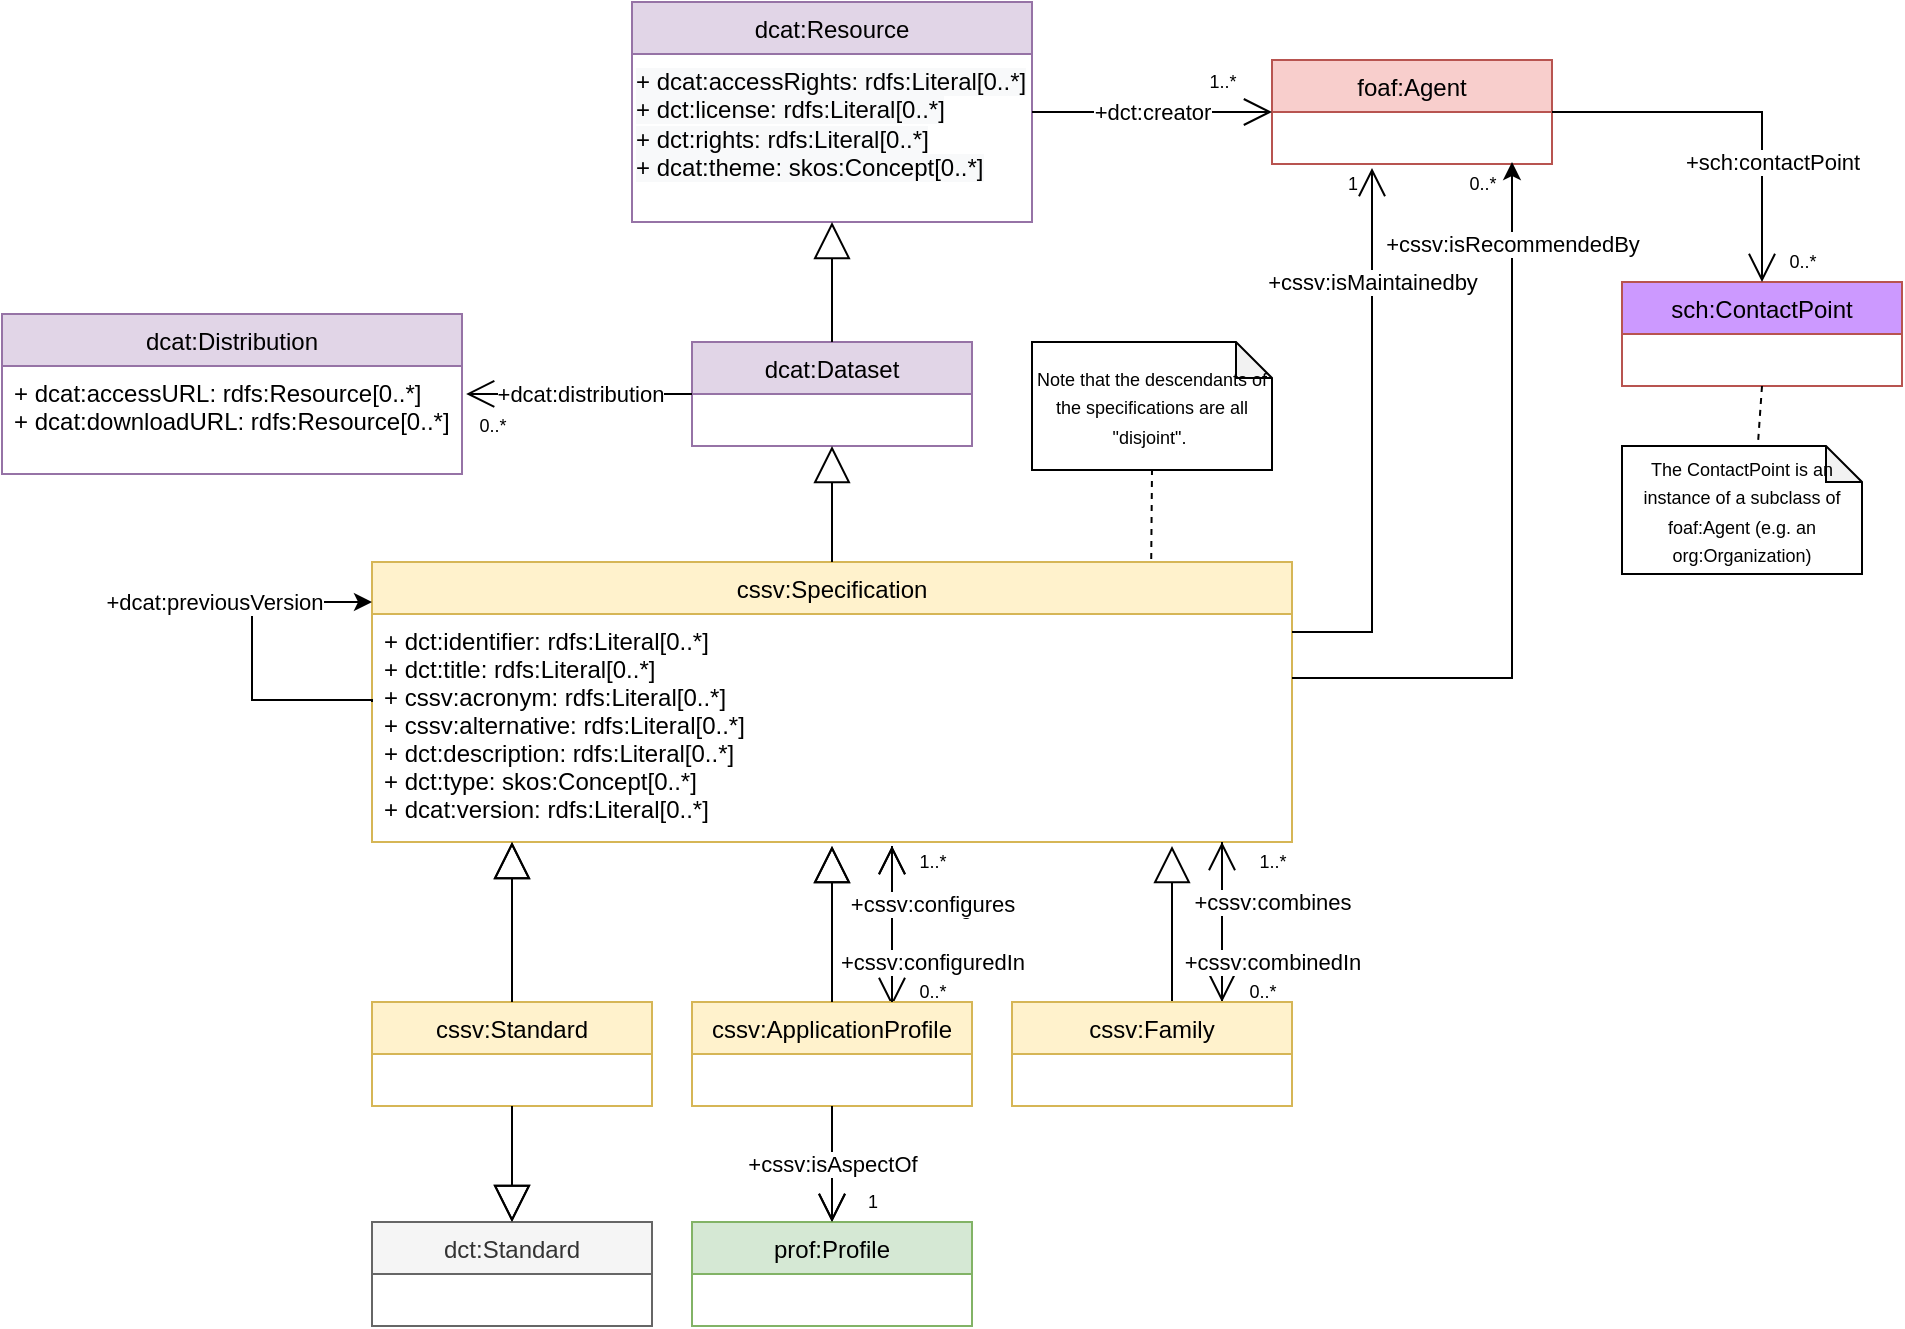 <mxfile version="24.8.6">
  <diagram id="C5RBs43oDa-KdzZeNtuy" name="Page-1">
    <mxGraphModel dx="1026" dy="465" grid="1" gridSize="10" guides="1" tooltips="1" connect="1" arrows="1" fold="1" page="1" pageScale="1" pageWidth="827" pageHeight="1169" math="0" shadow="0">
      <root>
        <mxCell id="WIyWlLk6GJQsqaUBKTNV-0" />
        <mxCell id="WIyWlLk6GJQsqaUBKTNV-1" parent="WIyWlLk6GJQsqaUBKTNV-0" />
        <mxCell id="UdIMouhTVzL43tvmOWur-40" value="" style="endArrow=open;endFill=1;endSize=12;html=1;rounded=0;entryX=0.75;entryY=0;entryDx=0;entryDy=0;" parent="WIyWlLk6GJQsqaUBKTNV-1" edge="1">
          <mxGeometry width="160" relative="1" as="geometry">
            <mxPoint x="450" y="492" as="sourcePoint" />
            <mxPoint x="450" y="572" as="targetPoint" />
          </mxGeometry>
        </mxCell>
        <mxCell id="UdIMouhTVzL43tvmOWur-0" value="dcat:Resource" style="swimlane;fontStyle=0;childLayout=stackLayout;horizontal=1;startSize=26;fillColor=#e1d5e7;horizontalStack=0;resizeParent=1;resizeParentMax=0;resizeLast=0;collapsible=1;marginBottom=0;strokeColor=#9673a6;" parent="WIyWlLk6GJQsqaUBKTNV-1" vertex="1">
          <mxGeometry x="320" y="70" width="200" height="110" as="geometry" />
        </mxCell>
        <mxCell id="ygrVH6Lryje_UR6HZxb2-6" value="&lt;span style=&quot;color: rgb(0 , 0 , 0) ; font-family: &amp;quot;helvetica&amp;quot; ; font-size: 12px ; font-style: normal ; font-weight: 400 ; letter-spacing: normal ; text-align: left ; text-indent: 0px ; text-transform: none ; word-spacing: 0px ; background-color: rgb(248 , 249 , 250) ; display: inline ; float: none&quot;&gt;+ dcat:accessRights: rdfs:Literal[0..*]&lt;br&gt;+ dct:license: rdfs:Literal[0..*]&lt;br&gt;+ dct:rights: rdfs:Literal[0..*]&lt;br&gt;&lt;/span&gt;&lt;div&gt;&lt;span style=&quot;color: rgb(0 , 0 , 0) ; font-family: &amp;quot;helvetica&amp;quot; ; font-size: 12px ; font-style: normal ; font-weight: 400 ; letter-spacing: normal ; text-align: left ; text-indent: 0px ; text-transform: none ; word-spacing: 0px ; background-color: rgb(248 , 249 , 250) ; display: inline ; float: none&quot;&gt;+ dcat:theme: skos:Concept[0..*]&lt;/span&gt;&lt;/div&gt;" style="text;whiteSpace=wrap;html=1;" parent="UdIMouhTVzL43tvmOWur-0" vertex="1">
          <mxGeometry y="26" width="200" height="84" as="geometry" />
        </mxCell>
        <mxCell id="UdIMouhTVzL43tvmOWur-4" value="cssv:Specification" style="swimlane;fontStyle=0;childLayout=stackLayout;horizontal=1;startSize=26;fillColor=#fff2cc;horizontalStack=0;resizeParent=1;resizeParentMax=0;resizeLast=0;collapsible=1;marginBottom=0;strokeColor=#d6b656;" parent="WIyWlLk6GJQsqaUBKTNV-1" vertex="1">
          <mxGeometry x="190" y="350" width="460" height="140" as="geometry" />
        </mxCell>
        <mxCell id="ygrVH6Lryje_UR6HZxb2-25" value="+ dct:identifier: rdfs:Literal[0..*]&#xa;+ dct:title: rdfs:Literal[0..*]&#xa;+ cssv:acronym: rdfs:Literal[0..*]&#xa;+ cssv:alternative: rdfs:Literal[0..*]&#xa;+ dct:description: rdfs:Literal[0..*]&#xa;+ dct:type: skos:Concept[0..*]&#xa;+ dcat:version: rdfs:Literal[0..*]" style="text;strokeColor=none;fillColor=none;align=left;verticalAlign=top;spacingLeft=4;spacingRight=4;overflow=hidden;rotatable=0;points=[[0,0.5],[1,0.5]];portConstraint=eastwest;" parent="UdIMouhTVzL43tvmOWur-4" vertex="1">
          <mxGeometry y="26" width="460" height="114" as="geometry" />
        </mxCell>
        <mxCell id="ecFZ8Fj7cq7FcdqalWB2-0" style="edgeStyle=orthogonalEdgeStyle;rounded=0;orthogonalLoop=1;jettySize=auto;html=1;exitX=0;exitY=0.386;exitDx=0;exitDy=0;exitPerimeter=0;" parent="UdIMouhTVzL43tvmOWur-4" source="ygrVH6Lryje_UR6HZxb2-25" edge="1">
          <mxGeometry relative="1" as="geometry">
            <Array as="points">
              <mxPoint y="69" />
              <mxPoint x="-60" y="69" />
              <mxPoint x="-60" y="20" />
              <mxPoint x="-10" y="20" />
              <mxPoint x="-10" y="20" />
            </Array>
            <mxPoint x="-20" y="69" as="sourcePoint" />
            <mxPoint y="20" as="targetPoint" />
          </mxGeometry>
        </mxCell>
        <mxCell id="ecFZ8Fj7cq7FcdqalWB2-1" value="+dcat:previousVersion" style="edgeLabel;html=1;align=center;verticalAlign=middle;resizable=0;points=[];" parent="ecFZ8Fj7cq7FcdqalWB2-0" vertex="1" connectable="0">
          <mxGeometry x="0.662" y="-1" relative="1" as="geometry">
            <mxPoint x="-51" y="-1" as="offset" />
          </mxGeometry>
        </mxCell>
        <mxCell id="UdIMouhTVzL43tvmOWur-7" value="dcat:Dataset" style="swimlane;fontStyle=0;childLayout=stackLayout;horizontal=1;startSize=26;fillColor=#e1d5e7;horizontalStack=0;resizeParent=1;resizeParentMax=0;resizeLast=0;collapsible=1;marginBottom=0;strokeColor=#9673a6;" parent="WIyWlLk6GJQsqaUBKTNV-1" vertex="1">
          <mxGeometry x="350" y="240" width="140" height="52" as="geometry" />
        </mxCell>
        <mxCell id="UdIMouhTVzL43tvmOWur-8" value="" style="endArrow=block;endSize=16;endFill=0;html=1;rounded=0;exitX=0.5;exitY=0;exitDx=0;exitDy=0;entryX=0.5;entryY=1;entryDx=0;entryDy=0;" parent="WIyWlLk6GJQsqaUBKTNV-1" source="UdIMouhTVzL43tvmOWur-4" target="UdIMouhTVzL43tvmOWur-7" edge="1">
          <mxGeometry width="160" relative="1" as="geometry">
            <mxPoint x="330" y="390" as="sourcePoint" />
            <mxPoint x="490" y="390" as="targetPoint" />
          </mxGeometry>
        </mxCell>
        <mxCell id="UdIMouhTVzL43tvmOWur-9" value="" style="endArrow=block;endSize=16;endFill=0;html=1;rounded=0;exitX=0.5;exitY=0;exitDx=0;exitDy=0;" parent="WIyWlLk6GJQsqaUBKTNV-1" source="UdIMouhTVzL43tvmOWur-7" target="UdIMouhTVzL43tvmOWur-0" edge="1">
          <mxGeometry width="160" relative="1" as="geometry">
            <mxPoint x="430" y="360" as="sourcePoint" />
            <mxPoint x="430" y="302" as="targetPoint" />
          </mxGeometry>
        </mxCell>
        <mxCell id="UdIMouhTVzL43tvmOWur-10" value="cssv:Standard" style="swimlane;fontStyle=0;childLayout=stackLayout;horizontal=1;startSize=26;fillColor=#fff2cc;horizontalStack=0;resizeParent=1;resizeParentMax=0;resizeLast=0;collapsible=1;marginBottom=0;strokeColor=#d6b656;" parent="WIyWlLk6GJQsqaUBKTNV-1" vertex="1">
          <mxGeometry x="190" y="570" width="140" height="52" as="geometry" />
        </mxCell>
        <mxCell id="UdIMouhTVzL43tvmOWur-11" value="cssv:ApplicationProfile" style="swimlane;fontStyle=0;childLayout=stackLayout;horizontal=1;startSize=26;fillColor=#fff2cc;horizontalStack=0;resizeParent=1;resizeParentMax=0;resizeLast=0;collapsible=1;marginBottom=0;strokeColor=#d6b656;" parent="WIyWlLk6GJQsqaUBKTNV-1" vertex="1">
          <mxGeometry x="350" y="570" width="140" height="52" as="geometry" />
        </mxCell>
        <mxCell id="UdIMouhTVzL43tvmOWur-12" value="cssv:Family" style="swimlane;fontStyle=0;childLayout=stackLayout;horizontal=1;startSize=26;fillColor=#fff2cc;horizontalStack=0;resizeParent=1;resizeParentMax=0;resizeLast=0;collapsible=1;marginBottom=0;strokeColor=#d6b656;" parent="WIyWlLk6GJQsqaUBKTNV-1" vertex="1">
          <mxGeometry x="510" y="570" width="140" height="52" as="geometry" />
        </mxCell>
        <mxCell id="UdIMouhTVzL43tvmOWur-14" value="" style="endArrow=block;endSize=16;endFill=0;html=1;rounded=0;exitX=0.5;exitY=0;exitDx=0;exitDy=0;" parent="WIyWlLk6GJQsqaUBKTNV-1" source="UdIMouhTVzL43tvmOWur-10" edge="1">
          <mxGeometry width="160" relative="1" as="geometry">
            <mxPoint x="259.5" y="550" as="sourcePoint" />
            <mxPoint x="260" y="490" as="targetPoint" />
          </mxGeometry>
        </mxCell>
        <mxCell id="UdIMouhTVzL43tvmOWur-15" value="" style="endArrow=block;endSize=16;endFill=0;html=1;rounded=0;entryX=0.5;entryY=1;entryDx=0;entryDy=0;" parent="WIyWlLk6GJQsqaUBKTNV-1" source="UdIMouhTVzL43tvmOWur-11" edge="1">
          <mxGeometry width="160" relative="1" as="geometry">
            <mxPoint x="430" y="572" as="sourcePoint" />
            <mxPoint x="420" y="492.0" as="targetPoint" />
          </mxGeometry>
        </mxCell>
        <mxCell id="UdIMouhTVzL43tvmOWur-16" value="" style="endArrow=block;endSize=16;endFill=0;html=1;rounded=0;entryX=0.5;entryY=1;entryDx=0;entryDy=0;" parent="WIyWlLk6GJQsqaUBKTNV-1" edge="1">
          <mxGeometry width="160" relative="1" as="geometry">
            <mxPoint x="590" y="570" as="sourcePoint" />
            <mxPoint x="590" y="492" as="targetPoint" />
          </mxGeometry>
        </mxCell>
        <mxCell id="UdIMouhTVzL43tvmOWur-28" value="dct:Standard" style="swimlane;fontStyle=0;childLayout=stackLayout;horizontal=1;startSize=26;fillColor=#f5f5f5;horizontalStack=0;resizeParent=1;resizeParentMax=0;resizeLast=0;collapsible=1;marginBottom=0;strokeColor=#666666;fontColor=#333333;" parent="WIyWlLk6GJQsqaUBKTNV-1" vertex="1">
          <mxGeometry x="190" y="680" width="140" height="52" as="geometry" />
        </mxCell>
        <mxCell id="UdIMouhTVzL43tvmOWur-29" value="" style="endArrow=block;endSize=16;endFill=0;html=1;rounded=0;exitX=0.5;exitY=1;exitDx=0;exitDy=0;" parent="WIyWlLk6GJQsqaUBKTNV-1" source="UdIMouhTVzL43tvmOWur-10" target="UdIMouhTVzL43tvmOWur-28" edge="1">
          <mxGeometry width="160" relative="1" as="geometry">
            <mxPoint x="270" y="580" as="sourcePoint" />
            <mxPoint x="270" y="500" as="targetPoint" />
          </mxGeometry>
        </mxCell>
        <mxCell id="UdIMouhTVzL43tvmOWur-30" value="prof:Profile" style="swimlane;fontStyle=0;childLayout=stackLayout;horizontal=1;startSize=26;fillColor=#d5e8d4;horizontalStack=0;resizeParent=1;resizeParentMax=0;resizeLast=0;collapsible=1;marginBottom=0;strokeColor=#82b366;" parent="WIyWlLk6GJQsqaUBKTNV-1" vertex="1">
          <mxGeometry x="350" y="680" width="140" height="52" as="geometry" />
        </mxCell>
        <mxCell id="UdIMouhTVzL43tvmOWur-31" value="+cssv:isAspectOf" style="endArrow=open;endFill=1;endSize=12;html=1;rounded=0;exitX=0.5;exitY=1;exitDx=0;exitDy=0;entryX=0.5;entryY=0;entryDx=0;entryDy=0;" parent="WIyWlLk6GJQsqaUBKTNV-1" source="UdIMouhTVzL43tvmOWur-11" target="UdIMouhTVzL43tvmOWur-30" edge="1">
          <mxGeometry width="160" relative="1" as="geometry">
            <mxPoint x="140" y="480" as="sourcePoint" />
            <mxPoint x="300" y="480" as="targetPoint" />
          </mxGeometry>
        </mxCell>
        <mxCell id="UdIMouhTVzL43tvmOWur-34" value="" style="endArrow=open;endFill=1;endSize=12;html=1;rounded=0;entryX=0.75;entryY=0;entryDx=0;entryDy=0;" parent="WIyWlLk6GJQsqaUBKTNV-1" target="UdIMouhTVzL43tvmOWur-12" edge="1">
          <mxGeometry width="160" relative="1" as="geometry">
            <mxPoint x="615" y="490" as="sourcePoint" />
            <mxPoint x="300" y="480" as="targetPoint" />
          </mxGeometry>
        </mxCell>
        <mxCell id="UdIMouhTVzL43tvmOWur-35" value="" style="endArrow=open;endFill=1;endSize=12;html=1;rounded=0;exitX=0.75;exitY=0;exitDx=0;exitDy=0;" parent="WIyWlLk6GJQsqaUBKTNV-1" source="UdIMouhTVzL43tvmOWur-12" edge="1">
          <mxGeometry width="160" relative="1" as="geometry">
            <mxPoint x="140" y="480" as="sourcePoint" />
            <mxPoint x="615" y="490" as="targetPoint" />
          </mxGeometry>
        </mxCell>
        <mxCell id="UdIMouhTVzL43tvmOWur-36" value="+cssv:combines" style="edgeLabel;html=1;align=center;verticalAlign=middle;resizable=0;points=[];" parent="UdIMouhTVzL43tvmOWur-35" vertex="1" connectable="0">
          <mxGeometry x="-0.6" y="2" relative="1" as="geometry">
            <mxPoint x="27" y="-34" as="offset" />
          </mxGeometry>
        </mxCell>
        <mxCell id="UdIMouhTVzL43tvmOWur-37" value="+cssv:combinedIn" style="edgeLabel;html=1;align=center;verticalAlign=middle;resizable=0;points=[];" parent="WIyWlLk6GJQsqaUBKTNV-1" vertex="1" connectable="0">
          <mxGeometry x="640" y="550" as="geometry" />
        </mxCell>
        <mxCell id="UdIMouhTVzL43tvmOWur-38" value="" style="endArrow=open;endFill=1;endSize=12;html=1;rounded=0;exitX=0.75;exitY=0;exitDx=0;exitDy=0;" parent="WIyWlLk6GJQsqaUBKTNV-1" edge="1">
          <mxGeometry width="160" relative="1" as="geometry">
            <mxPoint x="450" y="572" as="sourcePoint" />
            <mxPoint x="450" y="492" as="targetPoint" />
          </mxGeometry>
        </mxCell>
        <mxCell id="UdIMouhTVzL43tvmOWur-39" value="+cssv:configures" style="edgeLabel;html=1;align=center;verticalAlign=middle;resizable=0;points=[];" parent="UdIMouhTVzL43tvmOWur-38" vertex="1" connectable="0">
          <mxGeometry x="-0.6" y="2" relative="1" as="geometry">
            <mxPoint x="22" y="-34" as="offset" />
          </mxGeometry>
        </mxCell>
        <mxCell id="UdIMouhTVzL43tvmOWur-41" value="+cssv:configuredIn" style="edgeLabel;html=1;align=center;verticalAlign=middle;resizable=0;points=[];" parent="WIyWlLk6GJQsqaUBKTNV-1" vertex="1" connectable="0">
          <mxGeometry x="470" y="550" as="geometry" />
        </mxCell>
        <mxCell id="UdIMouhTVzL43tvmOWur-42" value="dcat:Distribution" style="swimlane;fontStyle=0;childLayout=stackLayout;horizontal=1;startSize=26;fillColor=#e1d5e7;horizontalStack=0;resizeParent=1;resizeParentMax=0;resizeLast=0;collapsible=1;marginBottom=0;strokeColor=#9673a6;" parent="WIyWlLk6GJQsqaUBKTNV-1" vertex="1">
          <mxGeometry x="5" y="226" width="230" height="80" as="geometry">
            <mxRectangle x="70" y="240" width="100" height="26" as="alternateBounds" />
          </mxGeometry>
        </mxCell>
        <mxCell id="ygrVH6Lryje_UR6HZxb2-3" value="+ dcat:accessURL: rdfs:Resource[0..*]&#xa;+ dcat:downloadURL: rdfs:Resource[0..*]" style="text;strokeColor=none;fillColor=none;align=left;verticalAlign=top;spacingLeft=4;spacingRight=4;overflow=hidden;rotatable=0;points=[[0,0.5],[1,0.5]];portConstraint=eastwest;" parent="UdIMouhTVzL43tvmOWur-42" vertex="1">
          <mxGeometry y="26" width="230" height="54" as="geometry" />
        </mxCell>
        <mxCell id="UdIMouhTVzL43tvmOWur-43" value="+dcat:distribution" style="endArrow=open;endFill=1;endSize=12;html=1;rounded=0;entryX=1.009;entryY=0.259;entryDx=0;entryDy=0;entryPerimeter=0;" parent="WIyWlLk6GJQsqaUBKTNV-1" target="ygrVH6Lryje_UR6HZxb2-3" edge="1">
          <mxGeometry x="-0.001" width="160" relative="1" as="geometry">
            <mxPoint x="350" y="266" as="sourcePoint" />
            <mxPoint x="250" y="266" as="targetPoint" />
            <mxPoint as="offset" />
          </mxGeometry>
        </mxCell>
        <mxCell id="UdIMouhTVzL43tvmOWur-44" value="foaf:Agent" style="swimlane;fontStyle=0;childLayout=stackLayout;horizontal=1;startSize=26;fillColor=#f8cecc;horizontalStack=0;resizeParent=1;resizeParentMax=0;resizeLast=0;collapsible=1;marginBottom=0;strokeColor=#b85450;" parent="WIyWlLk6GJQsqaUBKTNV-1" vertex="1">
          <mxGeometry x="640" y="99" width="140" height="52" as="geometry" />
        </mxCell>
        <mxCell id="UdIMouhTVzL43tvmOWur-45" value="+dct:creator" style="endArrow=open;endFill=1;endSize=12;html=1;rounded=0;exitX=1;exitY=0.5;exitDx=0;exitDy=0;entryX=0;entryY=0.5;entryDx=0;entryDy=0;" parent="WIyWlLk6GJQsqaUBKTNV-1" source="UdIMouhTVzL43tvmOWur-0" target="UdIMouhTVzL43tvmOWur-44" edge="1">
          <mxGeometry width="160" relative="1" as="geometry">
            <mxPoint x="140" y="390" as="sourcePoint" />
            <mxPoint x="300" y="390" as="targetPoint" />
          </mxGeometry>
        </mxCell>
        <mxCell id="UdIMouhTVzL43tvmOWur-46" value="+cssv:isMaintainedby" style="endArrow=open;endFill=1;endSize=12;html=1;rounded=0;exitX=1;exitY=0.25;exitDx=0;exitDy=0;entryX=1;entryY=0.1;entryDx=0;entryDy=0;entryPerimeter=0;" parent="WIyWlLk6GJQsqaUBKTNV-1" source="UdIMouhTVzL43tvmOWur-4" target="ygrVH6Lryje_UR6HZxb2-35" edge="1">
          <mxGeometry x="0.581" width="160" relative="1" as="geometry">
            <mxPoint x="140" y="390" as="sourcePoint" />
            <mxPoint x="300" y="390" as="targetPoint" />
            <Array as="points">
              <mxPoint x="690" y="385" />
            </Array>
            <mxPoint as="offset" />
          </mxGeometry>
        </mxCell>
        <mxCell id="ygrVH6Lryje_UR6HZxb2-12" value="cssv:Standard" style="swimlane;fontStyle=0;childLayout=stackLayout;horizontal=1;startSize=26;fillColor=#fff2cc;horizontalStack=0;resizeParent=1;resizeParentMax=0;resizeLast=0;collapsible=1;marginBottom=0;strokeColor=#d6b656;" parent="WIyWlLk6GJQsqaUBKTNV-1" vertex="1">
          <mxGeometry x="190" y="570" width="140" height="52" as="geometry" />
        </mxCell>
        <mxCell id="ygrVH6Lryje_UR6HZxb2-13" value="cssv:ApplicationProfile" style="swimlane;fontStyle=0;childLayout=stackLayout;horizontal=1;startSize=26;fillColor=#fff2cc;horizontalStack=0;resizeParent=1;resizeParentMax=0;resizeLast=0;collapsible=1;marginBottom=0;strokeColor=#d6b656;" parent="WIyWlLk6GJQsqaUBKTNV-1" vertex="1">
          <mxGeometry x="350" y="570" width="140" height="52" as="geometry" />
        </mxCell>
        <mxCell id="ygrVH6Lryje_UR6HZxb2-14" value="cssv:Family" style="swimlane;fontStyle=0;childLayout=stackLayout;horizontal=1;startSize=26;fillColor=#fff2cc;horizontalStack=0;resizeParent=1;resizeParentMax=0;resizeLast=0;collapsible=1;marginBottom=0;strokeColor=#d6b656;" parent="WIyWlLk6GJQsqaUBKTNV-1" vertex="1">
          <mxGeometry x="510" y="570" width="140" height="52" as="geometry" />
        </mxCell>
        <mxCell id="ygrVH6Lryje_UR6HZxb2-15" value="dct:Standard" style="swimlane;fontStyle=0;childLayout=stackLayout;horizontal=1;startSize=26;fillColor=#f5f5f5;horizontalStack=0;resizeParent=1;resizeParentMax=0;resizeLast=0;collapsible=1;marginBottom=0;strokeColor=#666666;fontColor=#333333;" parent="WIyWlLk6GJQsqaUBKTNV-1" vertex="1">
          <mxGeometry x="190" y="680" width="140" height="52" as="geometry" />
        </mxCell>
        <mxCell id="ygrVH6Lryje_UR6HZxb2-16" value="" style="endArrow=block;endSize=16;endFill=0;html=1;rounded=0;exitX=0.5;exitY=1;exitDx=0;exitDy=0;" parent="WIyWlLk6GJQsqaUBKTNV-1" source="ygrVH6Lryje_UR6HZxb2-12" target="ygrVH6Lryje_UR6HZxb2-15" edge="1">
          <mxGeometry width="160" relative="1" as="geometry">
            <mxPoint x="270" y="580" as="sourcePoint" />
            <mxPoint x="270" y="500" as="targetPoint" />
          </mxGeometry>
        </mxCell>
        <mxCell id="ygrVH6Lryje_UR6HZxb2-17" value="prof:Profile" style="swimlane;fontStyle=0;childLayout=stackLayout;horizontal=1;startSize=26;fillColor=#d5e8d4;horizontalStack=0;resizeParent=1;resizeParentMax=0;resizeLast=0;collapsible=1;marginBottom=0;strokeColor=#82b366;" parent="WIyWlLk6GJQsqaUBKTNV-1" vertex="1">
          <mxGeometry x="350" y="680" width="140" height="52" as="geometry" />
        </mxCell>
        <mxCell id="ygrVH6Lryje_UR6HZxb2-18" value="+cssv:isAspectOf" style="endArrow=open;endFill=1;endSize=12;html=1;rounded=0;exitX=0.5;exitY=1;exitDx=0;exitDy=0;entryX=0.5;entryY=0;entryDx=0;entryDy=0;" parent="WIyWlLk6GJQsqaUBKTNV-1" source="ygrVH6Lryje_UR6HZxb2-13" target="ygrVH6Lryje_UR6HZxb2-17" edge="1">
          <mxGeometry width="160" relative="1" as="geometry">
            <mxPoint x="140" y="480" as="sourcePoint" />
            <mxPoint x="300" y="480" as="targetPoint" />
          </mxGeometry>
        </mxCell>
        <mxCell id="ygrVH6Lryje_UR6HZxb2-19" value="+cssv:combinedIn" style="edgeLabel;html=1;align=center;verticalAlign=middle;resizable=0;points=[];" parent="WIyWlLk6GJQsqaUBKTNV-1" vertex="1" connectable="0">
          <mxGeometry x="640" y="550" as="geometry" />
        </mxCell>
        <mxCell id="ygrVH6Lryje_UR6HZxb2-21" value="" style="endArrow=block;endSize=16;endFill=0;html=1;rounded=0;exitX=0.5;exitY=0;exitDx=0;exitDy=0;" parent="WIyWlLk6GJQsqaUBKTNV-1" source="ygrVH6Lryje_UR6HZxb2-12" edge="1">
          <mxGeometry width="160" relative="1" as="geometry">
            <mxPoint x="259.5" y="550" as="sourcePoint" />
            <mxPoint x="260" y="490.0" as="targetPoint" />
          </mxGeometry>
        </mxCell>
        <mxCell id="ygrVH6Lryje_UR6HZxb2-22" value="" style="endArrow=block;endSize=16;endFill=0;html=1;rounded=0;entryX=0.5;entryY=1;entryDx=0;entryDy=0;" parent="WIyWlLk6GJQsqaUBKTNV-1" source="ygrVH6Lryje_UR6HZxb2-13" edge="1">
          <mxGeometry width="160" relative="1" as="geometry">
            <mxPoint x="430" y="572" as="sourcePoint" />
            <mxPoint x="420" y="492.0" as="targetPoint" />
          </mxGeometry>
        </mxCell>
        <mxCell id="ygrVH6Lryje_UR6HZxb2-23" value="" style="endArrow=open;endFill=1;endSize=12;html=1;rounded=0;" parent="WIyWlLk6GJQsqaUBKTNV-1" edge="1">
          <mxGeometry width="160" relative="1" as="geometry">
            <mxPoint x="450" y="570" as="sourcePoint" />
            <mxPoint x="450" y="492" as="targetPoint" />
          </mxGeometry>
        </mxCell>
        <mxCell id="ygrVH6Lryje_UR6HZxb2-24" value="+cssv:configures" style="edgeLabel;html=1;align=center;verticalAlign=middle;resizable=0;points=[];" parent="ygrVH6Lryje_UR6HZxb2-23" vertex="1" connectable="0">
          <mxGeometry x="-0.6" y="2" relative="1" as="geometry">
            <mxPoint x="22" y="-34" as="offset" />
          </mxGeometry>
        </mxCell>
        <mxCell id="ygrVH6Lryje_UR6HZxb2-20" value="+cssv:configuredIn" style="edgeLabel;html=1;align=center;verticalAlign=middle;resizable=0;points=[];" parent="WIyWlLk6GJQsqaUBKTNV-1" vertex="1" connectable="0">
          <mxGeometry x="470" y="550" as="geometry" />
        </mxCell>
        <mxCell id="ygrVH6Lryje_UR6HZxb2-26" value="&lt;font style=&quot;font-size: 9px&quot;&gt;Note that the descendants of the specifications are all &quot;disjoint&quot;.&amp;nbsp;&lt;/font&gt;" style="shape=note;whiteSpace=wrap;html=1;backgroundOutline=1;darkOpacity=0.05;size=18;" parent="WIyWlLk6GJQsqaUBKTNV-1" vertex="1">
          <mxGeometry x="520" y="240" width="120" height="64" as="geometry" />
        </mxCell>
        <mxCell id="ygrVH6Lryje_UR6HZxb2-28" value="" style="endArrow=none;dashed=1;html=1;rounded=0;fontSize=9;entryX=0.5;entryY=1;entryDx=0;entryDy=0;entryPerimeter=0;exitX=0.847;exitY=-0.011;exitDx=0;exitDy=0;exitPerimeter=0;" parent="WIyWlLk6GJQsqaUBKTNV-1" source="UdIMouhTVzL43tvmOWur-4" target="ygrVH6Lryje_UR6HZxb2-26" edge="1">
          <mxGeometry width="50" height="50" relative="1" as="geometry">
            <mxPoint x="510" y="286" as="sourcePoint" />
            <mxPoint x="560" y="236" as="targetPoint" />
          </mxGeometry>
        </mxCell>
        <mxCell id="ygrVH6Lryje_UR6HZxb2-29" value="sch:ContactPoint" style="swimlane;fontStyle=0;childLayout=stackLayout;horizontal=1;startSize=26;fillColor=#CC99FF;horizontalStack=0;resizeParent=1;resizeParentMax=0;resizeLast=0;collapsible=1;marginBottom=0;strokeColor=#b85450;" parent="WIyWlLk6GJQsqaUBKTNV-1" vertex="1">
          <mxGeometry x="815" y="210" width="140" height="52" as="geometry" />
        </mxCell>
        <mxCell id="ygrVH6Lryje_UR6HZxb2-30" value="+sch:contactPoint" style="endArrow=open;endFill=1;endSize=12;html=1;rounded=0;exitX=1;exitY=0.5;exitDx=0;exitDy=0;entryX=0.5;entryY=0;entryDx=0;entryDy=0;" parent="WIyWlLk6GJQsqaUBKTNV-1" source="UdIMouhTVzL43tvmOWur-44" target="ygrVH6Lryje_UR6HZxb2-29" edge="1">
          <mxGeometry x="0.368" y="5" width="160" relative="1" as="geometry">
            <mxPoint x="820" y="210" as="sourcePoint" />
            <mxPoint x="930" y="180" as="targetPoint" />
            <mxPoint as="offset" />
            <Array as="points">
              <mxPoint x="885" y="125" />
            </Array>
          </mxGeometry>
        </mxCell>
        <mxCell id="ygrVH6Lryje_UR6HZxb2-31" value="&lt;font style=&quot;font-size: 9px&quot;&gt;The ContactPoint is an instance of a subclass of foaf:Agent (e.g. an org:Organization)&lt;/font&gt;" style="shape=note;whiteSpace=wrap;html=1;backgroundOutline=1;darkOpacity=0.05;size=18;" parent="WIyWlLk6GJQsqaUBKTNV-1" vertex="1">
          <mxGeometry x="815" y="292" width="120" height="64" as="geometry" />
        </mxCell>
        <mxCell id="ygrVH6Lryje_UR6HZxb2-32" value="" style="endArrow=none;dashed=1;html=1;rounded=0;fontSize=9;entryX=0.567;entryY=-0.031;entryDx=0;entryDy=0;entryPerimeter=0;exitX=0.5;exitY=1;exitDx=0;exitDy=0;" parent="WIyWlLk6GJQsqaUBKTNV-1" source="ygrVH6Lryje_UR6HZxb2-29" target="ygrVH6Lryje_UR6HZxb2-31" edge="1">
          <mxGeometry width="50" height="50" relative="1" as="geometry">
            <mxPoint x="870" y="260" as="sourcePoint" />
            <mxPoint x="590" y="314" as="targetPoint" />
          </mxGeometry>
        </mxCell>
        <mxCell id="ygrVH6Lryje_UR6HZxb2-33" value="0..*" style="text;html=1;align=center;verticalAlign=middle;resizable=0;points=[];autosize=1;strokeColor=none;fillColor=none;fontSize=9;" parent="WIyWlLk6GJQsqaUBKTNV-1" vertex="1">
          <mxGeometry x="890" y="190" width="30" height="20" as="geometry" />
        </mxCell>
        <mxCell id="ygrVH6Lryje_UR6HZxb2-34" value="1..*" style="text;html=1;align=center;verticalAlign=middle;resizable=0;points=[];autosize=1;strokeColor=none;fillColor=none;fontSize=9;" parent="WIyWlLk6GJQsqaUBKTNV-1" vertex="1">
          <mxGeometry x="600" y="100" width="30" height="20" as="geometry" />
        </mxCell>
        <mxCell id="ygrVH6Lryje_UR6HZxb2-35" value="1" style="text;html=1;align=center;verticalAlign=middle;resizable=0;points=[];autosize=1;strokeColor=none;fillColor=none;fontSize=9;" parent="WIyWlLk6GJQsqaUBKTNV-1" vertex="1">
          <mxGeometry x="670" y="151" width="20" height="20" as="geometry" />
        </mxCell>
        <mxCell id="ygrVH6Lryje_UR6HZxb2-36" value="0..*" style="text;html=1;align=center;verticalAlign=middle;resizable=0;points=[];autosize=1;strokeColor=none;fillColor=none;fontSize=9;" parent="WIyWlLk6GJQsqaUBKTNV-1" vertex="1">
          <mxGeometry x="235" y="272" width="30" height="20" as="geometry" />
        </mxCell>
        <mxCell id="ygrVH6Lryje_UR6HZxb2-38" value="1..*" style="text;html=1;align=center;verticalAlign=middle;resizable=0;points=[];autosize=1;strokeColor=none;fillColor=none;fontSize=9;" parent="WIyWlLk6GJQsqaUBKTNV-1" vertex="1">
          <mxGeometry x="455" y="490" width="30" height="20" as="geometry" />
        </mxCell>
        <mxCell id="ygrVH6Lryje_UR6HZxb2-39" value="0..*" style="text;html=1;align=center;verticalAlign=middle;resizable=0;points=[];autosize=1;strokeColor=none;fillColor=none;fontSize=9;" parent="WIyWlLk6GJQsqaUBKTNV-1" vertex="1">
          <mxGeometry x="455" y="555" width="30" height="20" as="geometry" />
        </mxCell>
        <mxCell id="ygrVH6Lryje_UR6HZxb2-40" value="1..*" style="text;html=1;align=center;verticalAlign=middle;resizable=0;points=[];autosize=1;strokeColor=none;fillColor=none;fontSize=9;" parent="WIyWlLk6GJQsqaUBKTNV-1" vertex="1">
          <mxGeometry x="625" y="490" width="30" height="20" as="geometry" />
        </mxCell>
        <mxCell id="ygrVH6Lryje_UR6HZxb2-41" value="0..*" style="text;html=1;align=center;verticalAlign=middle;resizable=0;points=[];autosize=1;strokeColor=none;fillColor=none;fontSize=9;" parent="WIyWlLk6GJQsqaUBKTNV-1" vertex="1">
          <mxGeometry x="620" y="555" width="30" height="20" as="geometry" />
        </mxCell>
        <mxCell id="ygrVH6Lryje_UR6HZxb2-42" value="1" style="text;html=1;align=center;verticalAlign=middle;resizable=0;points=[];autosize=1;strokeColor=none;fillColor=none;fontSize=9;" parent="WIyWlLk6GJQsqaUBKTNV-1" vertex="1">
          <mxGeometry x="430" y="660" width="20" height="20" as="geometry" />
        </mxCell>
        <mxCell id="fyoxizwTw6FokWHwGqxI-0" value="" style="endArrow=classic;html=1;rounded=0;" parent="WIyWlLk6GJQsqaUBKTNV-1" edge="1">
          <mxGeometry width="50" height="50" relative="1" as="geometry">
            <mxPoint x="650" y="408" as="sourcePoint" />
            <mxPoint x="760" y="150" as="targetPoint" />
            <Array as="points">
              <mxPoint x="760" y="408" />
            </Array>
          </mxGeometry>
        </mxCell>
        <mxCell id="fyoxizwTw6FokWHwGqxI-1" value="+cssv:isRecommendedBy" style="edgeLabel;html=1;align=center;verticalAlign=middle;resizable=0;points=[];" parent="fyoxizwTw6FokWHwGqxI-0" vertex="1" connectable="0">
          <mxGeometry x="0.72" relative="1" as="geometry">
            <mxPoint y="-11" as="offset" />
          </mxGeometry>
        </mxCell>
        <mxCell id="fyoxizwTw6FokWHwGqxI-2" value="0..*" style="text;html=1;align=center;verticalAlign=middle;resizable=0;points=[];autosize=1;strokeColor=none;fillColor=none;fontSize=9;" parent="WIyWlLk6GJQsqaUBKTNV-1" vertex="1">
          <mxGeometry x="730" y="151" width="30" height="20" as="geometry" />
        </mxCell>
      </root>
    </mxGraphModel>
  </diagram>
</mxfile>
